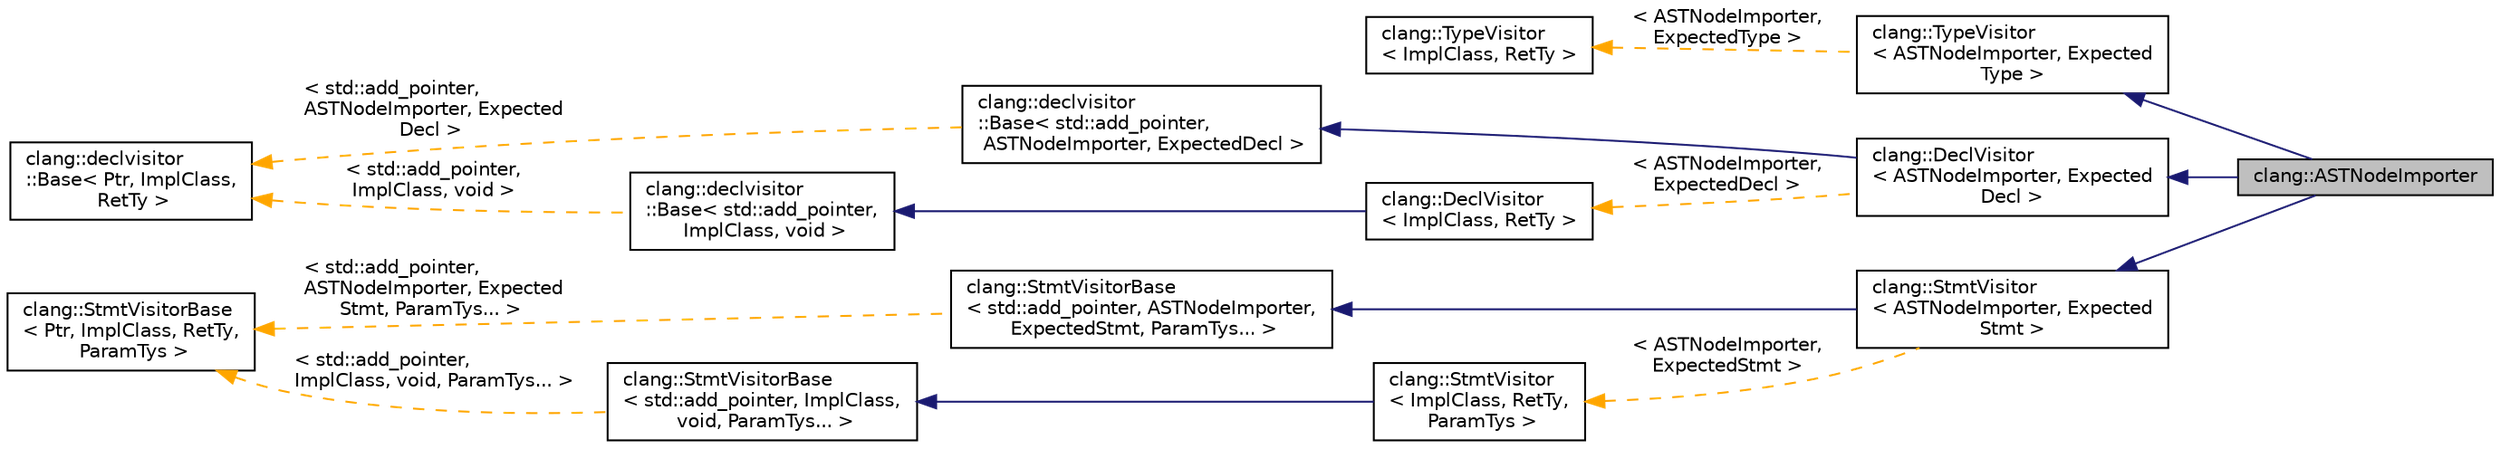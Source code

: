 digraph "clang::ASTNodeImporter"
{
 // LATEX_PDF_SIZE
  bgcolor="transparent";
  edge [fontname="Helvetica",fontsize="10",labelfontname="Helvetica",labelfontsize="10"];
  node [fontname="Helvetica",fontsize="10",shape=record];
  rankdir="LR";
  Node1 [label="clang::ASTNodeImporter",height=0.2,width=0.4,color="black", fillcolor="grey75", style="filled", fontcolor="black",tooltip=" "];
  Node2 -> Node1 [dir="back",color="midnightblue",fontsize="10",style="solid",fontname="Helvetica"];
  Node2 [label="clang::TypeVisitor\l\< ASTNodeImporter, Expected\lType \>",height=0.2,width=0.4,color="black",URL="$classclang_1_1TypeVisitor.html",tooltip=" "];
  Node3 -> Node2 [dir="back",color="orange",fontsize="10",style="dashed",label=" \< ASTNodeImporter,\l ExpectedType \>" ,fontname="Helvetica"];
  Node3 [label="clang::TypeVisitor\l\< ImplClass, RetTy \>",height=0.2,width=0.4,color="black",URL="$classclang_1_1TypeVisitor.html",tooltip="An operation on a type."];
  Node4 -> Node1 [dir="back",color="midnightblue",fontsize="10",style="solid",fontname="Helvetica"];
  Node4 [label="clang::DeclVisitor\l\< ASTNodeImporter, Expected\lDecl \>",height=0.2,width=0.4,color="black",URL="$classclang_1_1DeclVisitor.html",tooltip=" "];
  Node5 -> Node4 [dir="back",color="midnightblue",fontsize="10",style="solid",fontname="Helvetica"];
  Node5 [label="clang::declvisitor\l::Base\< std::add_pointer,\l ASTNodeImporter, ExpectedDecl \>",height=0.2,width=0.4,color="black",URL="$classclang_1_1declvisitor_1_1Base.html",tooltip=" "];
  Node6 -> Node5 [dir="back",color="orange",fontsize="10",style="dashed",label=" \< std::add_pointer,\l ASTNodeImporter, Expected\lDecl \>" ,fontname="Helvetica"];
  Node6 [label="clang::declvisitor\l::Base\< Ptr, ImplClass,\l RetTy \>",height=0.2,width=0.4,color="black",URL="$classclang_1_1declvisitor_1_1Base.html",tooltip="A simple visitor class that helps create declaration visitors."];
  Node7 -> Node4 [dir="back",color="orange",fontsize="10",style="dashed",label=" \< ASTNodeImporter,\l ExpectedDecl \>" ,fontname="Helvetica"];
  Node7 [label="clang::DeclVisitor\l\< ImplClass, RetTy \>",height=0.2,width=0.4,color="black",URL="$classclang_1_1DeclVisitor.html",tooltip="A simple visitor class that helps create declaration visitors."];
  Node8 -> Node7 [dir="back",color="midnightblue",fontsize="10",style="solid",fontname="Helvetica"];
  Node8 [label="clang::declvisitor\l::Base\< std::add_pointer,\l ImplClass, void \>",height=0.2,width=0.4,color="black",URL="$classclang_1_1declvisitor_1_1Base.html",tooltip=" "];
  Node6 -> Node8 [dir="back",color="orange",fontsize="10",style="dashed",label=" \< std::add_pointer,\l ImplClass, void \>" ,fontname="Helvetica"];
  Node9 -> Node1 [dir="back",color="midnightblue",fontsize="10",style="solid",fontname="Helvetica"];
  Node9 [label="clang::StmtVisitor\l\< ASTNodeImporter, Expected\lStmt \>",height=0.2,width=0.4,color="black",URL="$classclang_1_1StmtVisitor.html",tooltip=" "];
  Node10 -> Node9 [dir="back",color="midnightblue",fontsize="10",style="solid",fontname="Helvetica"];
  Node10 [label="clang::StmtVisitorBase\l\< std::add_pointer, ASTNodeImporter,\l ExpectedStmt, ParamTys... \>",height=0.2,width=0.4,color="black",URL="$classclang_1_1StmtVisitorBase.html",tooltip=" "];
  Node11 -> Node10 [dir="back",color="orange",fontsize="10",style="dashed",label=" \< std::add_pointer,\l ASTNodeImporter, Expected\lStmt, ParamTys... \>" ,fontname="Helvetica"];
  Node11 [label="clang::StmtVisitorBase\l\< Ptr, ImplClass, RetTy,\l ParamTys \>",height=0.2,width=0.4,color="black",URL="$classclang_1_1StmtVisitorBase.html",tooltip="StmtVisitorBase - This class implements a simple visitor for Stmt subclasses."];
  Node12 -> Node9 [dir="back",color="orange",fontsize="10",style="dashed",label=" \< ASTNodeImporter,\l ExpectedStmt \>" ,fontname="Helvetica"];
  Node12 [label="clang::StmtVisitor\l\< ImplClass, RetTy,\l ParamTys \>",height=0.2,width=0.4,color="black",URL="$classclang_1_1StmtVisitor.html",tooltip="StmtVisitor - This class implements a simple visitor for Stmt subclasses."];
  Node13 -> Node12 [dir="back",color="midnightblue",fontsize="10",style="solid",fontname="Helvetica"];
  Node13 [label="clang::StmtVisitorBase\l\< std::add_pointer, ImplClass,\l void, ParamTys... \>",height=0.2,width=0.4,color="black",URL="$classclang_1_1StmtVisitorBase.html",tooltip=" "];
  Node11 -> Node13 [dir="back",color="orange",fontsize="10",style="dashed",label=" \< std::add_pointer,\l ImplClass, void, ParamTys... \>" ,fontname="Helvetica"];
}
